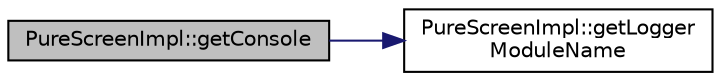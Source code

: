 digraph "PureScreenImpl::getConsole"
{
 // LATEX_PDF_SIZE
  edge [fontname="Helvetica",fontsize="10",labelfontname="Helvetica",labelfontsize="10"];
  node [fontname="Helvetica",fontsize="10",shape=record];
  rankdir="LR";
  Node1 [label="PureScreenImpl::getConsole",height=0.2,width=0.4,color="black", fillcolor="grey75", style="filled", fontcolor="black",tooltip="Returns access to console preset with logger module name as this class."];
  Node1 -> Node2 [color="midnightblue",fontsize="10",style="solid",fontname="Helvetica"];
  Node2 [label="PureScreenImpl::getLogger\lModuleName",height=0.2,width=0.4,color="black", fillcolor="white", style="filled",URL="$class_pure_screen_impl.html#aca75838dda7e3c717a8ea2d6b9934b5d",tooltip="Returns the logger module name of this class."];
}
